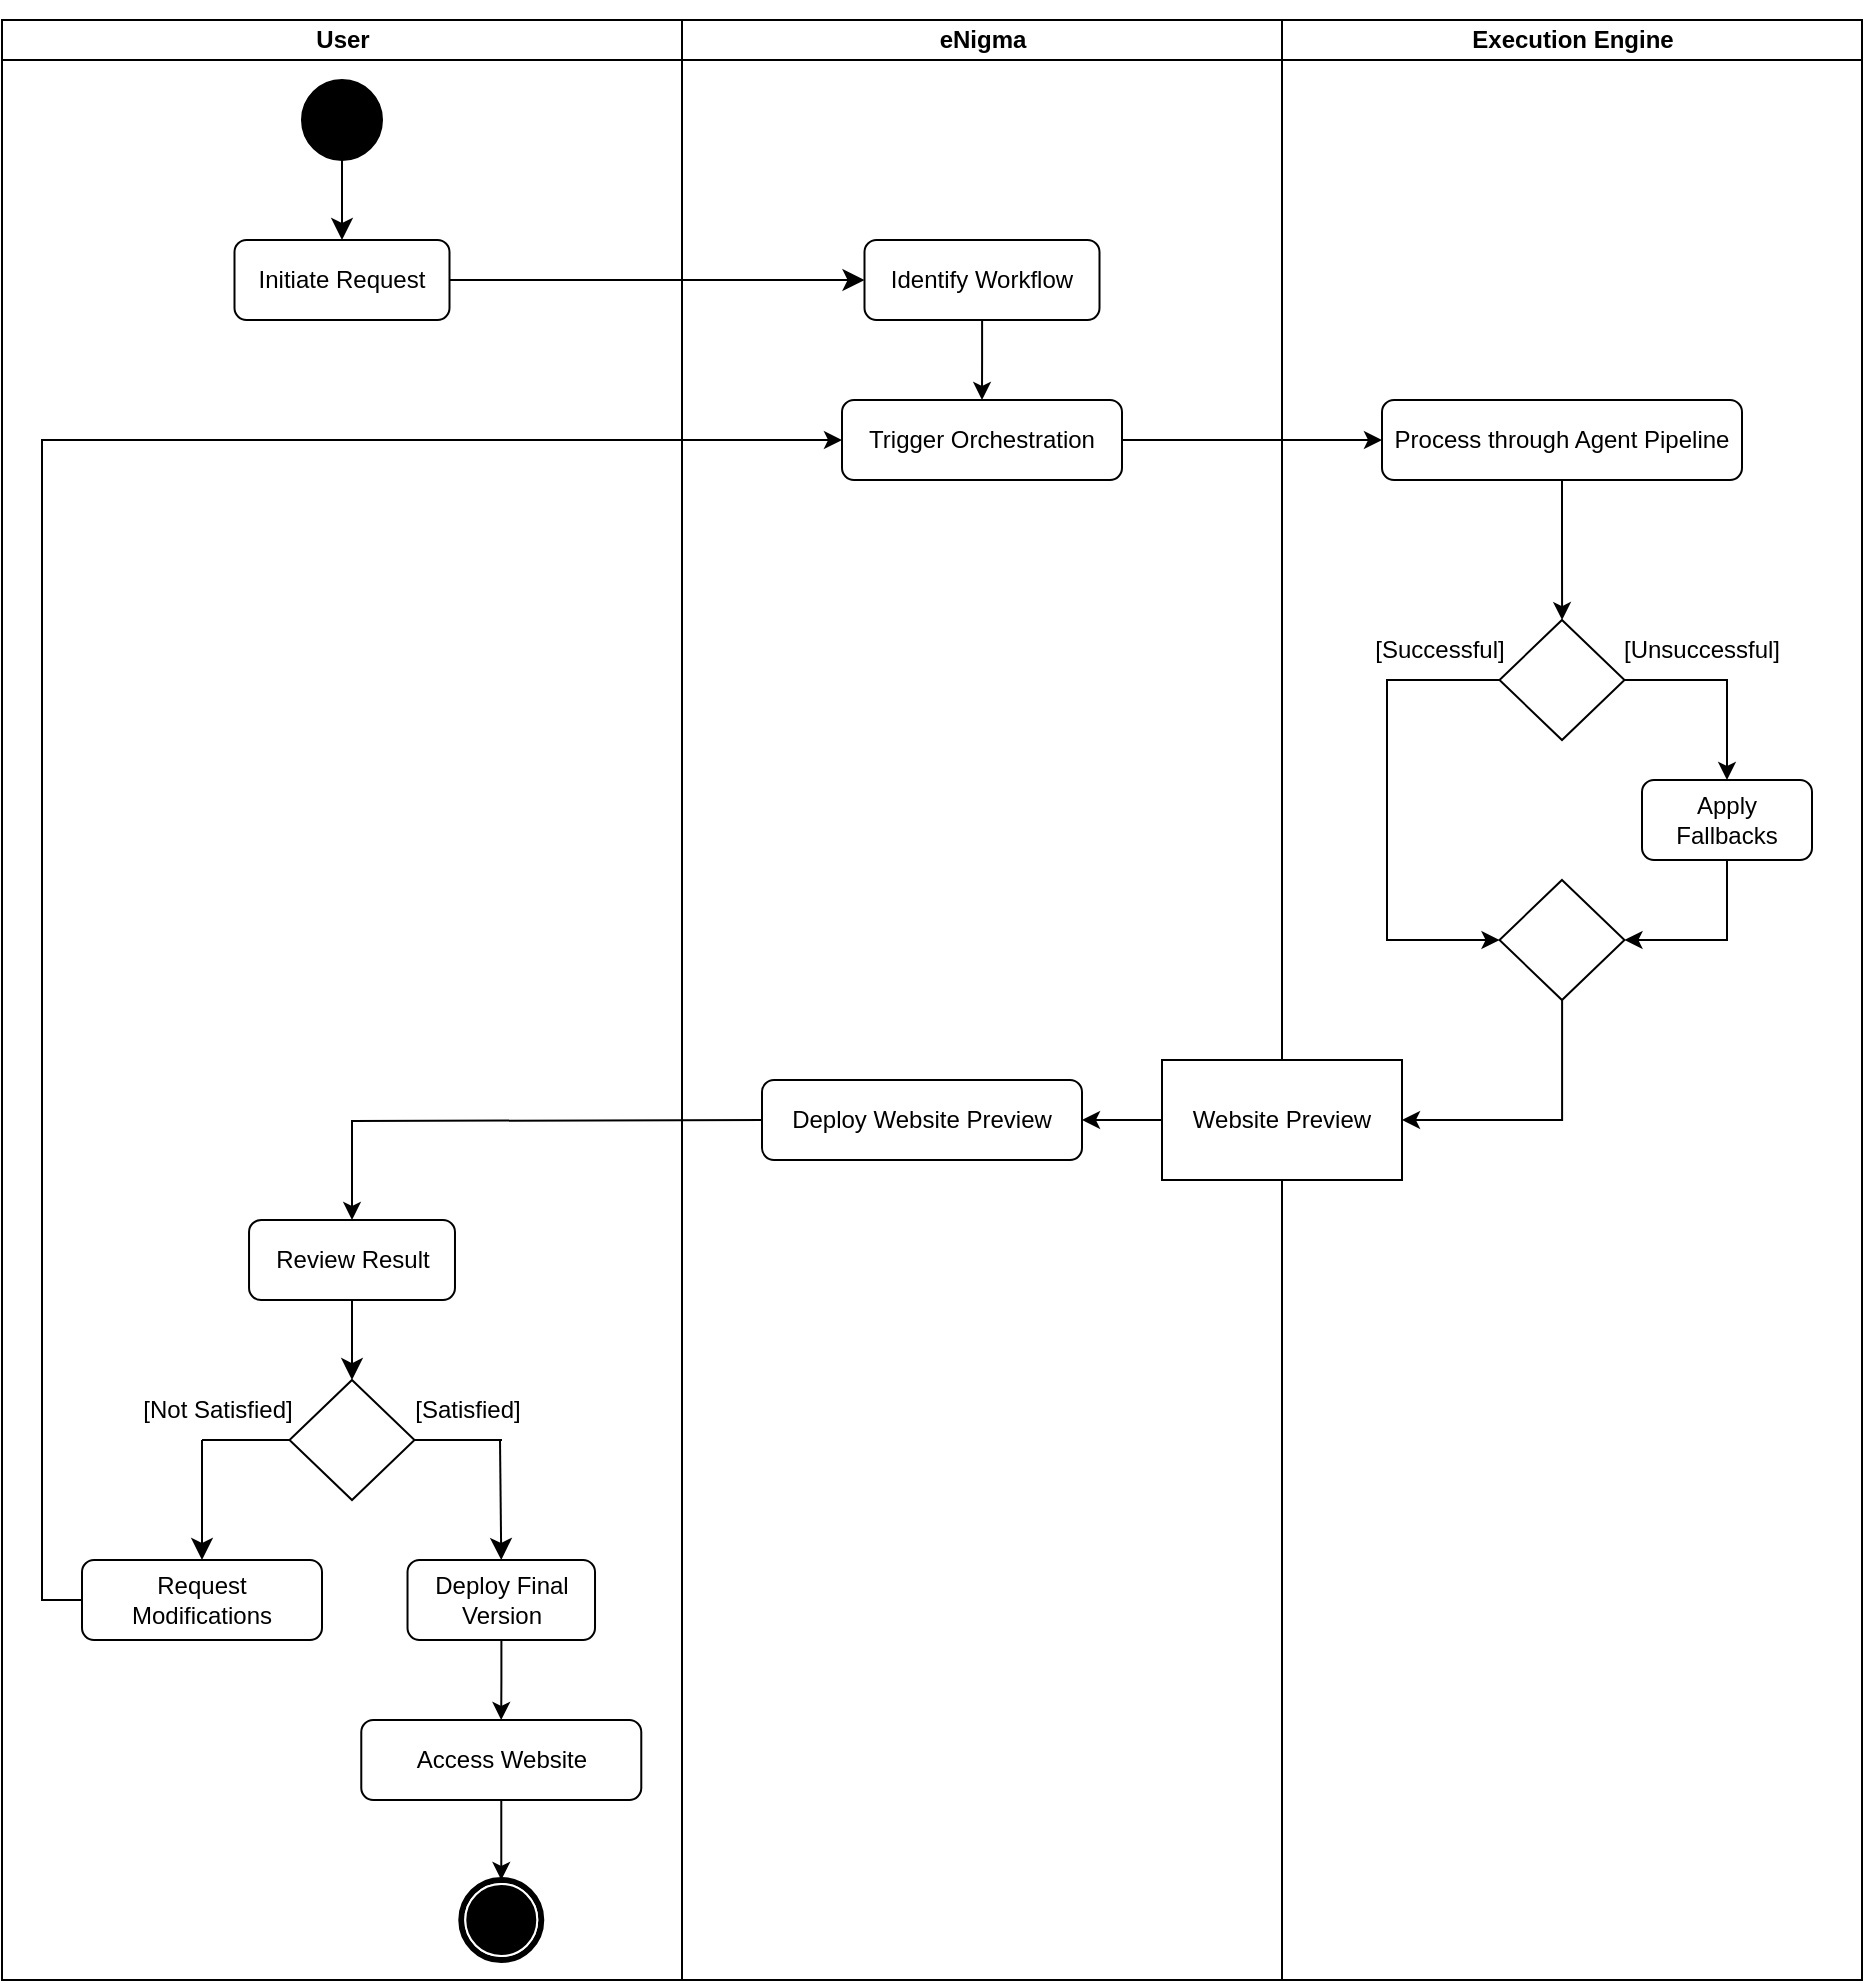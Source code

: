 <mxfile version="26.2.13">
  <diagram name="Page-1" id="0783ab3e-0a74-02c8-0abd-f7b4e66b4bec">
    <mxGraphModel dx="605" dy="764" grid="1" gridSize="10" guides="1" tooltips="1" connect="1" arrows="1" fold="1" page="1" pageScale="1" pageWidth="850" pageHeight="1100" background="none" math="0" shadow="0">
      <root>
        <mxCell id="0" />
        <mxCell id="1" parent="0" />
        <mxCell id="x8QZaZsSlO3MQUEWc0BQ-22" value="User" style="swimlane;html=1;startSize=20;" parent="1" vertex="1">
          <mxGeometry x="860" y="30" width="340" height="980" as="geometry" />
        </mxCell>
        <mxCell id="60571a20871a0731-4" value="" style="ellipse;whiteSpace=wrap;html=1;rounded=0;shadow=0;comic=0;labelBackgroundColor=none;strokeWidth=1;fillColor=#000000;fontFamily=Verdana;fontSize=12;align=center;" parent="x8QZaZsSlO3MQUEWc0BQ-22" vertex="1">
          <mxGeometry x="150" y="30" width="40" height="40" as="geometry" />
        </mxCell>
        <mxCell id="x8QZaZsSlO3MQUEWc0BQ-7" value="Initiate Request" style="rounded=1;whiteSpace=wrap;html=1;" parent="x8QZaZsSlO3MQUEWc0BQ-22" vertex="1">
          <mxGeometry x="116.25" y="110" width="107.5" height="40" as="geometry" />
        </mxCell>
        <mxCell id="x8QZaZsSlO3MQUEWc0BQ-109" value="" style="endArrow=classic;html=1;rounded=0;fontSize=12;startSize=8;endSize=8;curved=1;entryX=0.5;entryY=0;entryDx=0;entryDy=0;exitX=0.5;exitY=1;exitDx=0;exitDy=0;" parent="x8QZaZsSlO3MQUEWc0BQ-22" source="60571a20871a0731-4" target="x8QZaZsSlO3MQUEWc0BQ-7" edge="1">
          <mxGeometry width="50" height="50" relative="1" as="geometry">
            <mxPoint x="245" y="430" as="sourcePoint" />
            <mxPoint x="295" y="380" as="targetPoint" />
          </mxGeometry>
        </mxCell>
        <mxCell id="60571a20871a0731-5" value="" style="shape=mxgraph.bpmn.shape;html=1;verticalLabelPosition=bottom;labelBackgroundColor=#ffffff;verticalAlign=top;perimeter=ellipsePerimeter;outline=end;symbol=terminate;rounded=0;shadow=0;comic=0;strokeWidth=1;fontFamily=Verdana;fontSize=12;align=center;" parent="x8QZaZsSlO3MQUEWc0BQ-22" vertex="1">
          <mxGeometry x="229.64" y="930" width="40" height="40" as="geometry" />
        </mxCell>
        <mxCell id="12Twaiw8aaEmvn6JQAuP-53" value="" style="edgeStyle=orthogonalEdgeStyle;rounded=0;orthogonalLoop=1;jettySize=auto;html=1;" parent="x8QZaZsSlO3MQUEWc0BQ-22" source="12Twaiw8aaEmvn6JQAuP-16" target="60571a20871a0731-5" edge="1">
          <mxGeometry relative="1" as="geometry" />
        </mxCell>
        <mxCell id="12Twaiw8aaEmvn6JQAuP-16" value="Access Website" style="rounded=1;whiteSpace=wrap;html=1;" parent="x8QZaZsSlO3MQUEWc0BQ-22" vertex="1">
          <mxGeometry x="179.64" y="850" width="140" height="40" as="geometry" />
        </mxCell>
        <mxCell id="x8QZaZsSlO3MQUEWc0BQ-55" style="edgeStyle=none;curved=1;rounded=0;orthogonalLoop=1;jettySize=auto;html=1;fontSize=12;startSize=8;endSize=8;" parent="x8QZaZsSlO3MQUEWc0BQ-22" source="x8QZaZsSlO3MQUEWc0BQ-44" target="x8QZaZsSlO3MQUEWc0BQ-14" edge="1">
          <mxGeometry relative="1" as="geometry" />
        </mxCell>
        <mxCell id="x8QZaZsSlO3MQUEWc0BQ-44" value="Review Result" style="rounded=1;whiteSpace=wrap;html=1;" parent="x8QZaZsSlO3MQUEWc0BQ-22" vertex="1">
          <mxGeometry x="123.52" y="600" width="102.97" height="40" as="geometry" />
        </mxCell>
        <mxCell id="x8QZaZsSlO3MQUEWc0BQ-14" value="" style="rhombus;whiteSpace=wrap;html=1;" parent="x8QZaZsSlO3MQUEWc0BQ-22" vertex="1">
          <mxGeometry x="143.75" y="680" width="62.5" height="60" as="geometry" />
        </mxCell>
        <mxCell id="x8QZaZsSlO3MQUEWc0BQ-56" value="Request Modifications" style="rounded=1;whiteSpace=wrap;html=1;" parent="x8QZaZsSlO3MQUEWc0BQ-22" vertex="1">
          <mxGeometry x="40" y="770" width="120" height="40" as="geometry" />
        </mxCell>
        <mxCell id="x8QZaZsSlO3MQUEWc0BQ-59" value="Deploy Final Version" style="rounded=1;whiteSpace=wrap;html=1;" parent="x8QZaZsSlO3MQUEWc0BQ-22" vertex="1">
          <mxGeometry x="202.76" y="770" width="93.75" height="40" as="geometry" />
        </mxCell>
        <mxCell id="x8QZaZsSlO3MQUEWc0BQ-65" value="" style="endArrow=classic;html=1;rounded=0;fontSize=12;startSize=8;endSize=8;curved=1;entryX=0.5;entryY=0;entryDx=0;entryDy=0;" parent="x8QZaZsSlO3MQUEWc0BQ-22" target="x8QZaZsSlO3MQUEWc0BQ-59" edge="1">
          <mxGeometry width="50" height="50" relative="1" as="geometry">
            <mxPoint x="249" y="710" as="sourcePoint" />
            <mxPoint x="350" y="550" as="targetPoint" />
          </mxGeometry>
        </mxCell>
        <mxCell id="x8QZaZsSlO3MQUEWc0BQ-66" value="" style="endArrow=classic;html=1;rounded=0;fontSize=12;startSize=8;endSize=8;curved=1;entryX=0.5;entryY=0;entryDx=0;entryDy=0;" parent="x8QZaZsSlO3MQUEWc0BQ-22" target="x8QZaZsSlO3MQUEWc0BQ-56" edge="1">
          <mxGeometry width="50" height="50" relative="1" as="geometry">
            <mxPoint x="100" y="710" as="sourcePoint" />
            <mxPoint x="350" y="550" as="targetPoint" />
          </mxGeometry>
        </mxCell>
        <mxCell id="x8QZaZsSlO3MQUEWc0BQ-67" value="" style="endArrow=none;html=1;rounded=0;fontSize=12;startSize=8;endSize=8;curved=1;exitX=1;exitY=0.5;exitDx=0;exitDy=0;" parent="x8QZaZsSlO3MQUEWc0BQ-22" source="x8QZaZsSlO3MQUEWc0BQ-14" edge="1">
          <mxGeometry width="50" height="50" relative="1" as="geometry">
            <mxPoint x="300" y="600" as="sourcePoint" />
            <mxPoint x="250" y="710" as="targetPoint" />
          </mxGeometry>
        </mxCell>
        <mxCell id="x8QZaZsSlO3MQUEWc0BQ-68" value="" style="endArrow=none;html=1;rounded=0;fontSize=12;startSize=8;endSize=8;curved=1;entryX=0;entryY=0.5;entryDx=0;entryDy=0;" parent="x8QZaZsSlO3MQUEWc0BQ-22" target="x8QZaZsSlO3MQUEWc0BQ-14" edge="1">
          <mxGeometry width="50" height="50" relative="1" as="geometry">
            <mxPoint x="100" y="710" as="sourcePoint" />
            <mxPoint x="350" y="550" as="targetPoint" />
          </mxGeometry>
        </mxCell>
        <mxCell id="12Twaiw8aaEmvn6JQAuP-44" value="" style="edgeStyle=orthogonalEdgeStyle;rounded=0;orthogonalLoop=1;jettySize=auto;html=1;" parent="x8QZaZsSlO3MQUEWc0BQ-22" source="x8QZaZsSlO3MQUEWc0BQ-59" target="12Twaiw8aaEmvn6JQAuP-16" edge="1">
          <mxGeometry relative="1" as="geometry" />
        </mxCell>
        <mxCell id="12Twaiw8aaEmvn6JQAuP-58" value="[Satisfied]" style="text;strokeColor=none;align=center;fillColor=none;html=1;verticalAlign=middle;whiteSpace=wrap;rounded=0;" parent="x8QZaZsSlO3MQUEWc0BQ-22" vertex="1">
          <mxGeometry x="202.76" y="680" width="60" height="30" as="geometry" />
        </mxCell>
        <mxCell id="12Twaiw8aaEmvn6JQAuP-57" value="[Not Satisfied]" style="text;strokeColor=none;align=center;fillColor=none;html=1;verticalAlign=middle;whiteSpace=wrap;rounded=0;" parent="x8QZaZsSlO3MQUEWc0BQ-22" vertex="1">
          <mxGeometry x="66.25" y="680" width="83.75" height="30" as="geometry" />
        </mxCell>
        <mxCell id="12Twaiw8aaEmvn6JQAuP-45" style="edgeStyle=orthogonalEdgeStyle;rounded=0;orthogonalLoop=1;jettySize=auto;html=1;entryX=0.5;entryY=0;entryDx=0;entryDy=0;" parent="x8QZaZsSlO3MQUEWc0BQ-22" target="x8QZaZsSlO3MQUEWc0BQ-44" edge="1">
          <mxGeometry relative="1" as="geometry">
            <mxPoint x="384.63" y="550" as="sourcePoint" />
            <mxPoint x="179.635" y="600" as="targetPoint" />
          </mxGeometry>
        </mxCell>
        <mxCell id="x8QZaZsSlO3MQUEWc0BQ-32" value="eNigma" style="swimlane;html=1;startSize=20;" parent="1" vertex="1">
          <mxGeometry x="1200" y="30" width="300" height="980" as="geometry" />
        </mxCell>
        <mxCell id="12Twaiw8aaEmvn6JQAuP-17" value="" style="edgeStyle=orthogonalEdgeStyle;rounded=0;orthogonalLoop=1;jettySize=auto;html=1;" parent="x8QZaZsSlO3MQUEWc0BQ-32" source="x8QZaZsSlO3MQUEWc0BQ-10" target="x8QZaZsSlO3MQUEWc0BQ-9" edge="1">
          <mxGeometry relative="1" as="geometry" />
        </mxCell>
        <mxCell id="x8QZaZsSlO3MQUEWc0BQ-10" value="Identify Workflow" style="rounded=1;whiteSpace=wrap;html=1;" parent="x8QZaZsSlO3MQUEWc0BQ-32" vertex="1">
          <mxGeometry x="91.25" y="110" width="117.5" height="40" as="geometry" />
        </mxCell>
        <mxCell id="x8QZaZsSlO3MQUEWc0BQ-9" value="Trigger Orchestration" style="rounded=1;whiteSpace=wrap;html=1;" parent="x8QZaZsSlO3MQUEWc0BQ-32" vertex="1">
          <mxGeometry x="80" y="190" width="140" height="40" as="geometry" />
        </mxCell>
        <mxCell id="x8QZaZsSlO3MQUEWc0BQ-43" value="Deploy Website Preview" style="rounded=1;whiteSpace=wrap;html=1;" parent="x8QZaZsSlO3MQUEWc0BQ-32" vertex="1">
          <mxGeometry x="40" y="530" width="160" height="40" as="geometry" />
        </mxCell>
        <mxCell id="x8QZaZsSlO3MQUEWc0BQ-45" value="" style="edgeStyle=none;curved=1;rounded=0;orthogonalLoop=1;jettySize=auto;html=1;fontSize=12;startSize=8;endSize=8;" parent="1" source="x8QZaZsSlO3MQUEWc0BQ-7" target="x8QZaZsSlO3MQUEWc0BQ-10" edge="1">
          <mxGeometry relative="1" as="geometry" />
        </mxCell>
        <mxCell id="x8QZaZsSlO3MQUEWc0BQ-101" style="edgeStyle=none;curved=1;rounded=0;orthogonalLoop=1;jettySize=auto;html=1;exitX=0.25;exitY=0;exitDx=0;exitDy=0;fontSize=12;startSize=8;endSize=8;" parent="1" source="x8QZaZsSlO3MQUEWc0BQ-32" target="x8QZaZsSlO3MQUEWc0BQ-32" edge="1">
          <mxGeometry relative="1" as="geometry" />
        </mxCell>
        <mxCell id="12Twaiw8aaEmvn6JQAuP-9" value="Execution Engine" style="swimlane;html=1;startSize=20;" parent="1" vertex="1">
          <mxGeometry x="1500" y="30" width="290" height="980" as="geometry" />
        </mxCell>
        <mxCell id="12Twaiw8aaEmvn6JQAuP-30" value="" style="edgeStyle=orthogonalEdgeStyle;rounded=0;orthogonalLoop=1;jettySize=auto;html=1;" parent="12Twaiw8aaEmvn6JQAuP-9" source="12Twaiw8aaEmvn6JQAuP-12" target="12Twaiw8aaEmvn6JQAuP-21" edge="1">
          <mxGeometry relative="1" as="geometry" />
        </mxCell>
        <mxCell id="12Twaiw8aaEmvn6JQAuP-12" value="Process through Agent Pipeline" style="rounded=1;whiteSpace=wrap;html=1;" parent="12Twaiw8aaEmvn6JQAuP-9" vertex="1">
          <mxGeometry x="50" y="190" width="180" height="40" as="geometry" />
        </mxCell>
        <mxCell id="12Twaiw8aaEmvn6JQAuP-47" style="edgeStyle=orthogonalEdgeStyle;rounded=0;orthogonalLoop=1;jettySize=auto;html=1;" parent="12Twaiw8aaEmvn6JQAuP-9" source="12Twaiw8aaEmvn6JQAuP-21" target="12Twaiw8aaEmvn6JQAuP-23" edge="1">
          <mxGeometry relative="1" as="geometry" />
        </mxCell>
        <mxCell id="12Twaiw8aaEmvn6JQAuP-21" value="" style="rhombus;whiteSpace=wrap;html=1;" parent="12Twaiw8aaEmvn6JQAuP-9" vertex="1">
          <mxGeometry x="108.75" y="300" width="62.5" height="60" as="geometry" />
        </mxCell>
        <mxCell id="12Twaiw8aaEmvn6JQAuP-32" style="edgeStyle=orthogonalEdgeStyle;rounded=0;orthogonalLoop=1;jettySize=auto;html=1;entryX=1;entryY=0.5;entryDx=0;entryDy=0;exitX=0.5;exitY=1;exitDx=0;exitDy=0;" parent="12Twaiw8aaEmvn6JQAuP-9" source="12Twaiw8aaEmvn6JQAuP-23" target="12Twaiw8aaEmvn6JQAuP-31" edge="1">
          <mxGeometry relative="1" as="geometry" />
        </mxCell>
        <mxCell id="12Twaiw8aaEmvn6JQAuP-23" value="Apply Fallbacks" style="rounded=1;whiteSpace=wrap;html=1;" parent="12Twaiw8aaEmvn6JQAuP-9" vertex="1">
          <mxGeometry x="180" y="380" width="85" height="40" as="geometry" />
        </mxCell>
        <mxCell id="12Twaiw8aaEmvn6JQAuP-52" style="edgeStyle=orthogonalEdgeStyle;rounded=0;orthogonalLoop=1;jettySize=auto;html=1;" parent="12Twaiw8aaEmvn6JQAuP-9" source="12Twaiw8aaEmvn6JQAuP-31" edge="1">
          <mxGeometry relative="1" as="geometry">
            <mxPoint x="60" y="550" as="targetPoint" />
            <Array as="points">
              <mxPoint x="140" y="550" />
            </Array>
          </mxGeometry>
        </mxCell>
        <mxCell id="12Twaiw8aaEmvn6JQAuP-31" value="" style="rhombus;whiteSpace=wrap;html=1;" parent="12Twaiw8aaEmvn6JQAuP-9" vertex="1">
          <mxGeometry x="108.75" y="430" width="62.5" height="60" as="geometry" />
        </mxCell>
        <mxCell id="12Twaiw8aaEmvn6JQAuP-34" value="" style="endArrow=none;html=1;rounded=0;entryX=0;entryY=0.5;entryDx=0;entryDy=0;" parent="12Twaiw8aaEmvn6JQAuP-9" target="12Twaiw8aaEmvn6JQAuP-21" edge="1">
          <mxGeometry width="50" height="50" relative="1" as="geometry">
            <mxPoint x="72.5" y="330" as="sourcePoint" />
            <mxPoint x="-207.5" y="380" as="targetPoint" />
          </mxGeometry>
        </mxCell>
        <mxCell id="12Twaiw8aaEmvn6JQAuP-35" value="" style="endArrow=classic;html=1;rounded=0;edgeStyle=orthogonalEdgeStyle;entryX=0;entryY=0.5;entryDx=0;entryDy=0;" parent="12Twaiw8aaEmvn6JQAuP-9" target="12Twaiw8aaEmvn6JQAuP-31" edge="1">
          <mxGeometry width="50" height="50" relative="1" as="geometry">
            <mxPoint x="72.5" y="330" as="sourcePoint" />
            <mxPoint x="42.5" y="510" as="targetPoint" />
            <Array as="points">
              <mxPoint x="52.5" y="330" />
              <mxPoint x="52.5" y="460" />
            </Array>
          </mxGeometry>
        </mxCell>
        <mxCell id="12Twaiw8aaEmvn6JQAuP-38" value="Website Preview" style="rounded=0;whiteSpace=wrap;html=1;" parent="12Twaiw8aaEmvn6JQAuP-9" vertex="1">
          <mxGeometry x="-60" y="520" width="120" height="60" as="geometry" />
        </mxCell>
        <mxCell id="12Twaiw8aaEmvn6JQAuP-54" value="[Unsuccessful]" style="text;strokeColor=none;align=center;fillColor=none;html=1;verticalAlign=middle;whiteSpace=wrap;rounded=0;" parent="12Twaiw8aaEmvn6JQAuP-9" vertex="1">
          <mxGeometry x="180" y="300" width="60" height="30" as="geometry" />
        </mxCell>
        <mxCell id="12Twaiw8aaEmvn6JQAuP-55" value="[Successful]" style="text;strokeColor=none;align=center;fillColor=none;html=1;verticalAlign=middle;whiteSpace=wrap;rounded=0;" parent="12Twaiw8aaEmvn6JQAuP-9" vertex="1">
          <mxGeometry x="48.75" y="300" width="60" height="30" as="geometry" />
        </mxCell>
        <mxCell id="12Twaiw8aaEmvn6JQAuP-20" value="" style="edgeStyle=orthogonalEdgeStyle;rounded=0;orthogonalLoop=1;jettySize=auto;html=1;" parent="1" source="x8QZaZsSlO3MQUEWc0BQ-9" target="12Twaiw8aaEmvn6JQAuP-12" edge="1">
          <mxGeometry relative="1" as="geometry" />
        </mxCell>
        <mxCell id="12Twaiw8aaEmvn6JQAuP-41" style="edgeStyle=orthogonalEdgeStyle;rounded=0;orthogonalLoop=1;jettySize=auto;html=1;entryX=0;entryY=0.5;entryDx=0;entryDy=0;exitX=0;exitY=0.5;exitDx=0;exitDy=0;" parent="1" source="x8QZaZsSlO3MQUEWc0BQ-56" target="x8QZaZsSlO3MQUEWc0BQ-9" edge="1">
          <mxGeometry relative="1" as="geometry">
            <mxPoint x="890" y="820" as="sourcePoint" />
            <mxPoint x="1210" y="230" as="targetPoint" />
            <Array as="points">
              <mxPoint x="880" y="820" />
              <mxPoint x="880" y="240" />
            </Array>
          </mxGeometry>
        </mxCell>
        <mxCell id="12Twaiw8aaEmvn6JQAuP-40" value="" style="edgeStyle=orthogonalEdgeStyle;rounded=0;orthogonalLoop=1;jettySize=auto;html=1;" parent="1" source="12Twaiw8aaEmvn6JQAuP-38" target="x8QZaZsSlO3MQUEWc0BQ-43" edge="1">
          <mxGeometry relative="1" as="geometry" />
        </mxCell>
      </root>
    </mxGraphModel>
  </diagram>
</mxfile>
